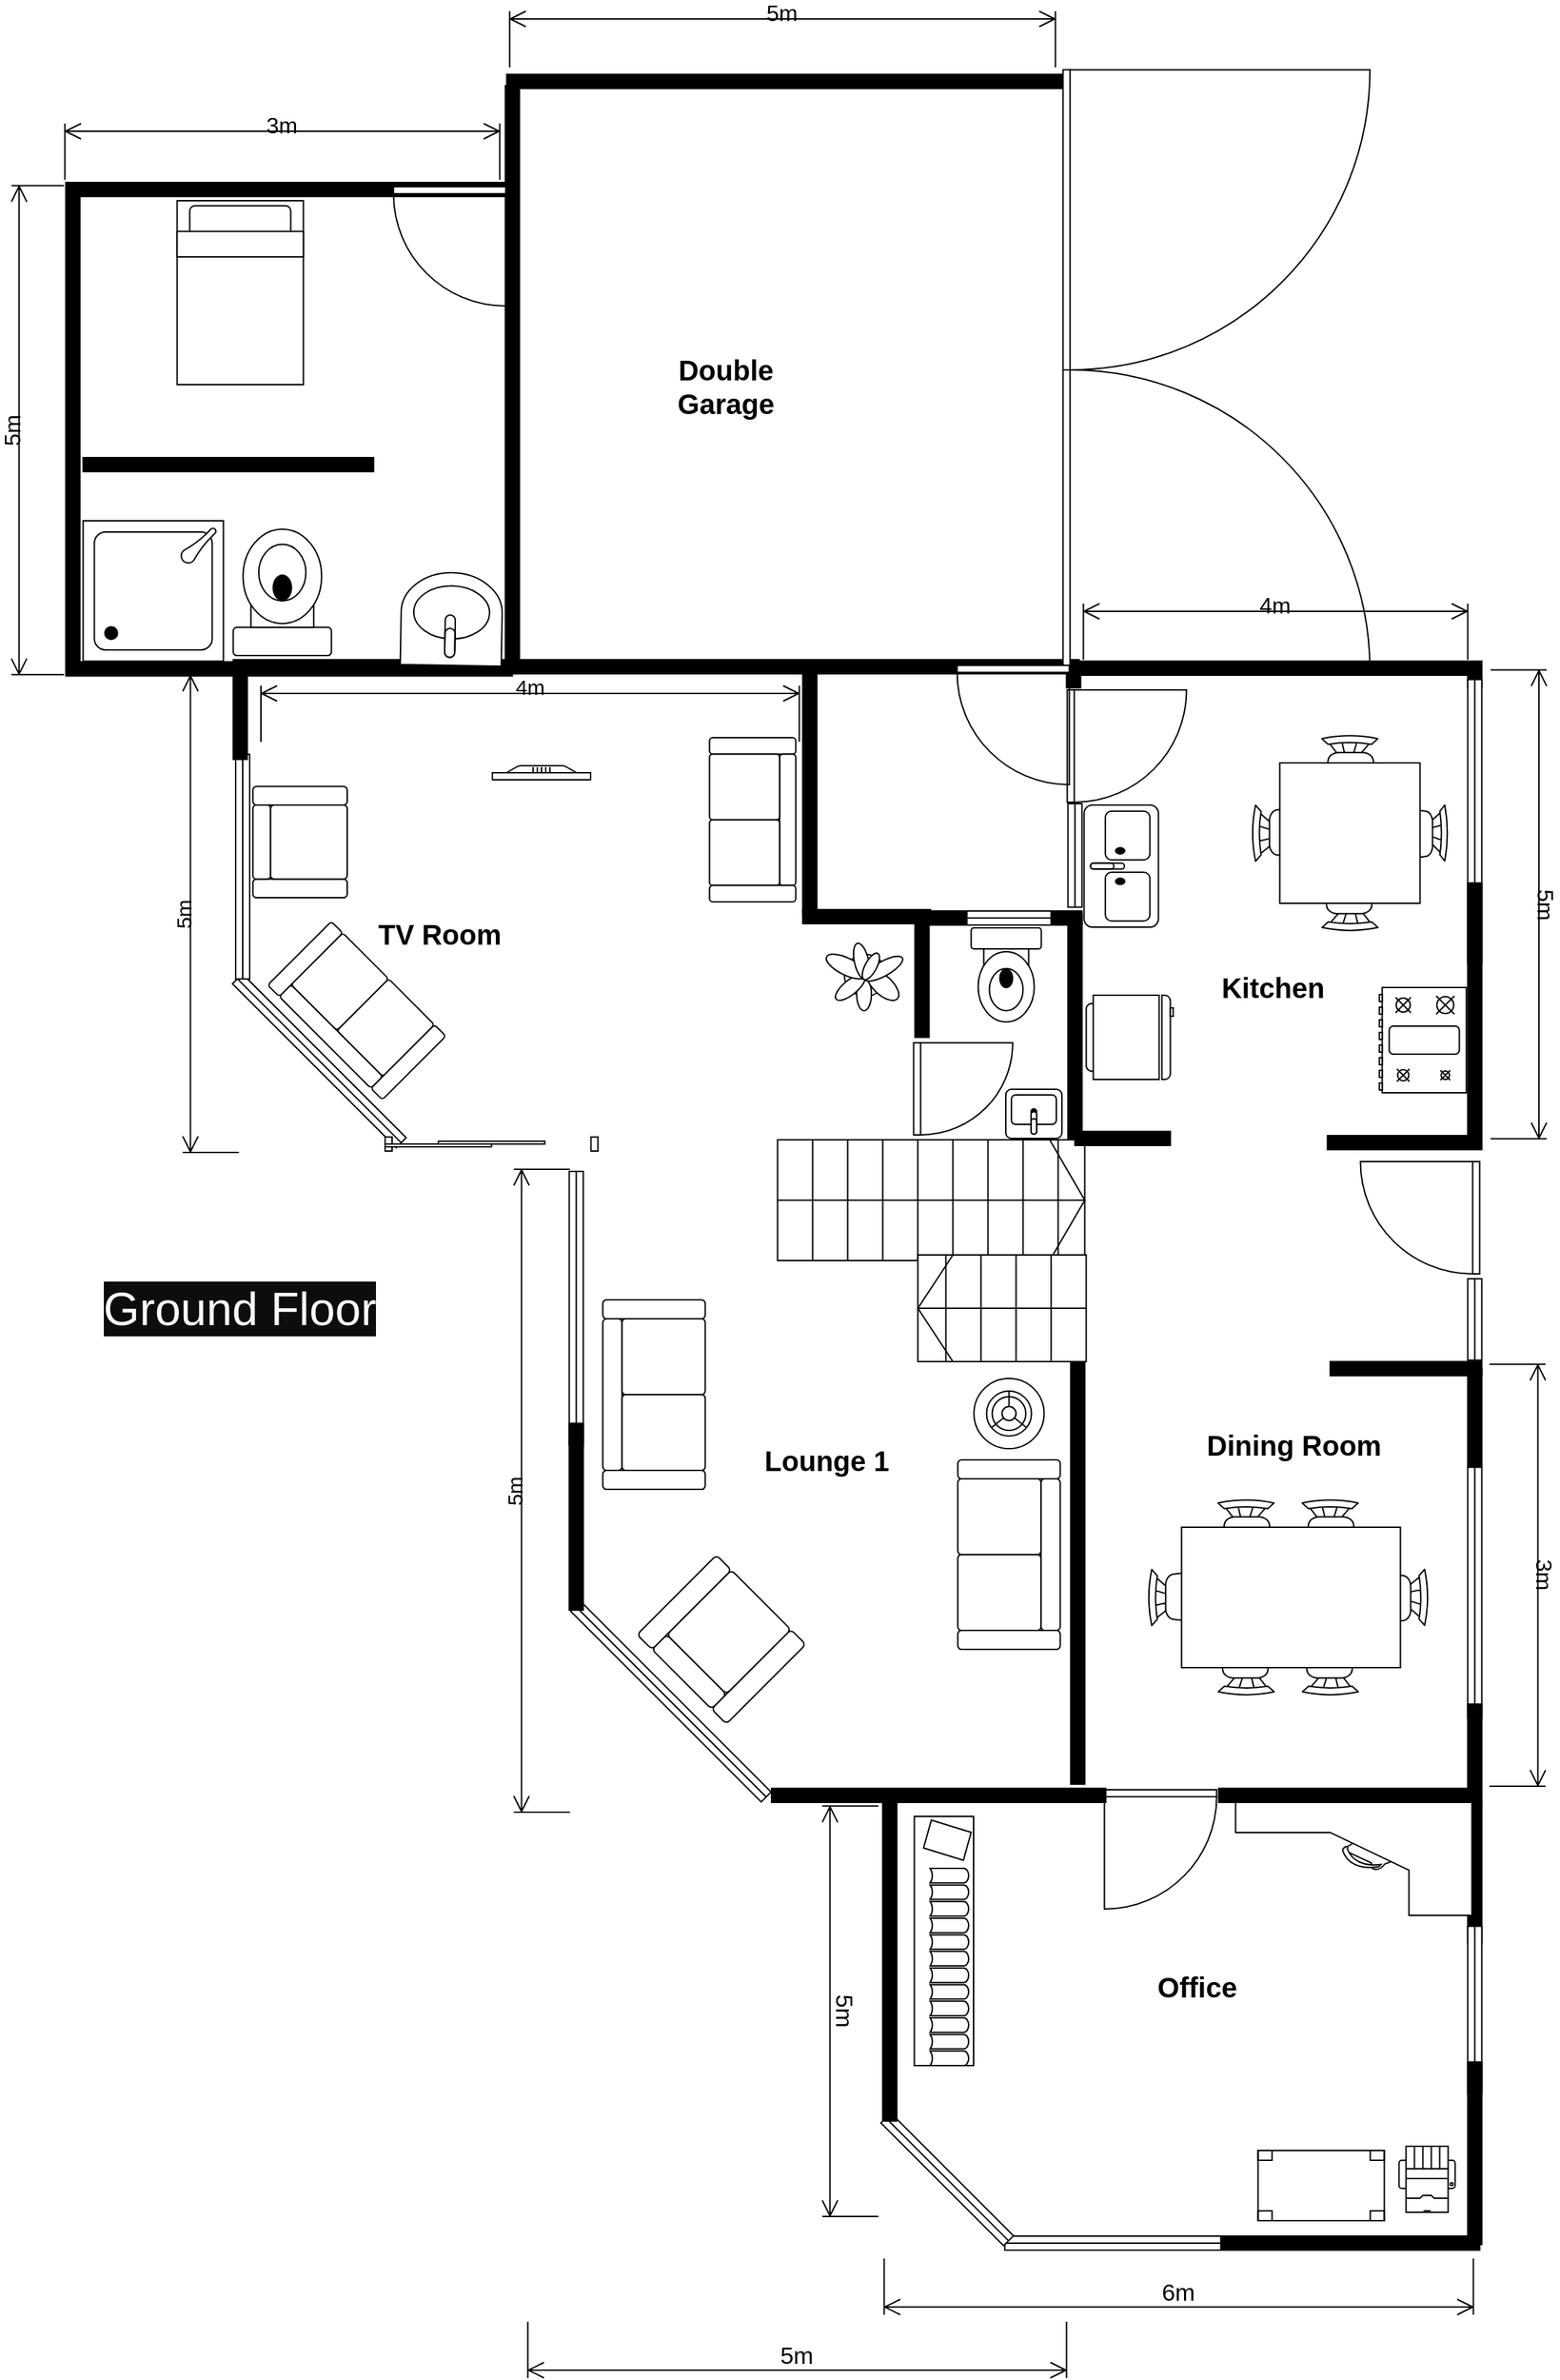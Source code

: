 <mxfile version="22.1.4" type="github" pages="2">
  <diagram id="TfJ3RopJOZgkZML33jeT" name="Ground floor">
    <mxGraphModel dx="3200" dy="3020" grid="1" gridSize="10" guides="1" tooltips="1" connect="1" arrows="1" fold="1" page="1" pageScale="1" pageWidth="850" pageHeight="1100" math="0" shadow="0">
      <root>
        <mxCell id="0" />
        <mxCell id="1" parent="0" />
        <mxCell id="dLeaGxL-0M-yPJVCzWEh-1" value="" style="verticalLabelPosition=bottom;html=1;verticalAlign=top;align=center;shape=mxgraph.floorplan.wallU;fillColor=strokeColor;" parent="1" vertex="1">
          <mxGeometry x="-774.75" y="-1580" width="296" height="19" as="geometry" />
        </mxCell>
        <mxCell id="dLeaGxL-0M-yPJVCzWEh-2" value="" style="verticalLabelPosition=bottom;html=1;verticalAlign=top;align=center;shape=mxgraph.floorplan.window;rotation=90;" parent="1" vertex="1">
          <mxGeometry x="-584.69" y="-1470.93" width="201.88" height="10" as="geometry" />
        </mxCell>
        <mxCell id="dLeaGxL-0M-yPJVCzWEh-3" value="" style="verticalLabelPosition=bottom;html=1;verticalAlign=top;align=left;shape=mxgraph.floorplan.doorRight;aspect=fixed;rotation=-90;" parent="1" vertex="1">
          <mxGeometry x="-771.75" y="-1562" width="80" height="85" as="geometry" />
        </mxCell>
        <mxCell id="dLeaGxL-0M-yPJVCzWEh-4" value="" style="verticalLabelPosition=bottom;html=1;verticalAlign=top;align=center;shape=mxgraph.floorplan.wall;fillColor=strokeColor;direction=south;" parent="1" vertex="1">
          <mxGeometry x="-488.75" y="-1422" width="10" height="190" as="geometry" />
        </mxCell>
        <mxCell id="dLeaGxL-0M-yPJVCzWEh-6" value="" style="verticalLabelPosition=bottom;html=1;verticalAlign=top;align=center;shape=mxgraph.floorplan.window;rotation=90;" parent="1" vertex="1">
          <mxGeometry x="-805.62" y="-1446.62" width="73.75" height="10" as="geometry" />
        </mxCell>
        <mxCell id="dLeaGxL-0M-yPJVCzWEh-7" value="" style="verticalLabelPosition=bottom;html=1;verticalAlign=top;align=center;shape=mxgraph.floorplan.wall;fillColor=strokeColor;direction=south;" parent="1" vertex="1">
          <mxGeometry x="-773.74" y="-1400" width="10" height="168" as="geometry" />
        </mxCell>
        <mxCell id="dLeaGxL-0M-yPJVCzWEh-8" value="" style="verticalLabelPosition=bottom;html=1;verticalAlign=top;align=center;shape=mxgraph.floorplan.doorLeft;aspect=fixed;rotation=90;" parent="1" vertex="1">
          <mxGeometry x="-562.75" y="-1226" width="80" height="85" as="geometry" />
        </mxCell>
        <mxCell id="dLeaGxL-0M-yPJVCzWEh-9" value="" style="verticalLabelPosition=bottom;html=1;verticalAlign=top;align=center;shape=mxgraph.floorplan.wall;fillColor=strokeColor;direction=south;rotation=90;" parent="1" vertex="1">
          <mxGeometry x="-541.25" y="-1289.5" width="10" height="105" as="geometry" />
        </mxCell>
        <mxCell id="dLeaGxL-0M-yPJVCzWEh-10" value="" style="verticalLabelPosition=bottom;html=1;verticalAlign=top;align=center;shape=mxgraph.floorplan.wall;fillColor=strokeColor;direction=south;rotation=90;" parent="1" vertex="1">
          <mxGeometry x="-537.75" y="-1130" width="10" height="108" as="geometry" />
        </mxCell>
        <mxCell id="dLeaGxL-0M-yPJVCzWEh-11" value="" style="verticalLabelPosition=bottom;html=1;verticalAlign=top;align=center;shape=mxgraph.floorplan.window;rotation=90;" parent="1" vertex="1">
          <mxGeometry x="-512.73" y="-1116.05" width="57.97" height="10" as="geometry" />
        </mxCell>
        <mxCell id="dLeaGxL-0M-yPJVCzWEh-12" value="" style="verticalLabelPosition=bottom;html=1;verticalAlign=top;align=center;shape=mxgraph.floorplan.window;rotation=90;" parent="1" vertex="1">
          <mxGeometry x="-573.12" y="-921.37" width="178.75" height="10" as="geometry" />
        </mxCell>
        <mxCell id="dLeaGxL-0M-yPJVCzWEh-13" value="" style="verticalLabelPosition=bottom;html=1;verticalAlign=top;align=center;shape=mxgraph.floorplan.wall;fillColor=strokeColor;direction=south;" parent="1" vertex="1">
          <mxGeometry x="-488.75" y="-1076" width="10" height="70" as="geometry" />
        </mxCell>
        <mxCell id="dLeaGxL-0M-yPJVCzWEh-14" value="" style="verticalLabelPosition=bottom;html=1;verticalAlign=top;align=center;shape=mxgraph.floorplan.wall;fillColor=strokeColor;direction=south;rotation=90;" parent="1" vertex="1">
          <mxGeometry x="-578.25" y="-865" width="10" height="186" as="geometry" />
        </mxCell>
        <mxCell id="dLeaGxL-0M-yPJVCzWEh-15" value="" style="verticalLabelPosition=bottom;html=1;verticalAlign=top;align=center;shape=mxgraph.floorplan.wall;fillColor=strokeColor;direction=south;" parent="1" vertex="1">
          <mxGeometry x="-488.75" y="-837" width="10" height="70" as="geometry" />
        </mxCell>
        <mxCell id="dLeaGxL-0M-yPJVCzWEh-18" value="" style="verticalLabelPosition=bottom;html=1;verticalAlign=top;align=center;shape=mxgraph.floorplan.stairs;" parent="1" vertex="1">
          <mxGeometry x="-980.75" y="-1239" width="219" height="86" as="geometry" />
        </mxCell>
        <mxCell id="dLeaGxL-0M-yPJVCzWEh-19" value="" style="verticalLabelPosition=bottom;html=1;verticalAlign=top;align=center;shape=mxgraph.floorplan.stairs;rotation=-180;" parent="1" vertex="1">
          <mxGeometry x="-880.72" y="-1157" width="119.98" height="76" as="geometry" />
        </mxCell>
        <mxCell id="dLeaGxL-0M-yPJVCzWEh-22" value="" style="verticalLabelPosition=bottom;html=1;verticalAlign=top;align=center;shape=mxgraph.floorplan.doorLeft;aspect=fixed;" parent="1" vertex="1">
          <mxGeometry x="-747.74" y="-776" width="80" height="85" as="geometry" />
        </mxCell>
        <mxCell id="dLeaGxL-0M-yPJVCzWEh-23" value="" style="verticalLabelPosition=bottom;html=1;verticalAlign=top;align=center;shape=mxgraph.floorplan.wall;fillColor=strokeColor;direction=south;" parent="1" vertex="1">
          <mxGeometry x="-488.75" y="-767" width="10" height="100" as="geometry" />
        </mxCell>
        <mxCell id="dLeaGxL-0M-yPJVCzWEh-24" value="" style="verticalLabelPosition=bottom;html=1;verticalAlign=top;align=center;shape=mxgraph.floorplan.window;rotation=90;" parent="1" vertex="1">
          <mxGeometry x="-543.43" y="-624.06" width="119.37" height="10" as="geometry" />
        </mxCell>
        <mxCell id="dLeaGxL-0M-yPJVCzWEh-25" value="" style="verticalLabelPosition=bottom;html=1;verticalAlign=top;align=center;shape=mxgraph.floorplan.wall;fillColor=strokeColor;direction=south;" parent="1" vertex="1">
          <mxGeometry x="-488.74" y="-582" width="10" height="130" as="geometry" />
        </mxCell>
        <mxCell id="dLeaGxL-0M-yPJVCzWEh-26" value="" style="verticalLabelPosition=bottom;html=1;verticalAlign=top;align=center;shape=mxgraph.floorplan.wall;fillColor=strokeColor;direction=south;rotation=90;" parent="1" vertex="1">
          <mxGeometry x="-578.25" y="-546" width="10" height="186" as="geometry" />
        </mxCell>
        <mxCell id="dLeaGxL-0M-yPJVCzWEh-27" value="" style="verticalLabelPosition=bottom;html=1;verticalAlign=top;align=center;shape=mxgraph.floorplan.window;" parent="1" vertex="1">
          <mxGeometry x="-818.75" y="-458" width="154" height="10" as="geometry" />
        </mxCell>
        <mxCell id="dLeaGxL-0M-yPJVCzWEh-28" value="" style="verticalLabelPosition=bottom;html=1;verticalAlign=top;align=center;shape=mxgraph.floorplan.window;rotation=45;" parent="1" vertex="1">
          <mxGeometry x="-921.66" y="-503.43" width="123.7" height="10" as="geometry" />
        </mxCell>
        <mxCell id="dLeaGxL-0M-yPJVCzWEh-29" value="" style="verticalLabelPosition=bottom;html=1;verticalAlign=top;align=center;shape=mxgraph.floorplan.wall;fillColor=strokeColor;direction=south;rotation=90;" parent="1" vertex="1">
          <mxGeometry x="-870.9" y="-891.11" width="10" height="238.22" as="geometry" />
        </mxCell>
        <mxCell id="dLeaGxL-0M-yPJVCzWEh-30" value="" style="verticalLabelPosition=bottom;html=1;verticalAlign=top;align=center;shape=mxgraph.floorplan.wall;fillColor=strokeColor;direction=south;" parent="1" vertex="1">
          <mxGeometry x="-905.75" y="-776" width="10" height="236" as="geometry" />
        </mxCell>
        <mxCell id="dLeaGxL-0M-yPJVCzWEh-31" value="" style="verticalLabelPosition=bottom;html=1;verticalAlign=top;align=center;shape=mxgraph.floorplan.refrigerator;rotation=-90;" parent="1" vertex="1">
          <mxGeometry x="-759.75" y="-1343" width="60" height="62" as="geometry" />
        </mxCell>
        <mxCell id="dLeaGxL-0M-yPJVCzWEh-34" value="" style="verticalLabelPosition=bottom;html=1;verticalAlign=top;align=center;shape=mxgraph.floorplan.wall;fillColor=strokeColor;direction=south;" parent="1" vertex="1">
          <mxGeometry x="-771.75" y="-1080" width="10" height="300" as="geometry" />
        </mxCell>
        <mxCell id="dLeaGxL-0M-yPJVCzWEh-35" value="" style="verticalLabelPosition=bottom;html=1;verticalAlign=top;align=center;shape=mxgraph.floorplan.chair;shadow=0;" parent="1" vertex="1">
          <mxGeometry x="-592.75" y="-1527.5" width="40" height="52" as="geometry" />
        </mxCell>
        <mxCell id="dLeaGxL-0M-yPJVCzWEh-36" value="" style="verticalLabelPosition=bottom;html=1;verticalAlign=top;align=center;shape=mxgraph.floorplan.chair;shadow=0;direction=west;" parent="1" vertex="1">
          <mxGeometry x="-592.75" y="-1439.5" width="40" height="52" as="geometry" />
        </mxCell>
        <mxCell id="dLeaGxL-0M-yPJVCzWEh-37" value="" style="verticalLabelPosition=bottom;html=1;verticalAlign=top;align=center;shape=mxgraph.floorplan.chair;shadow=0;direction=north;" parent="1" vertex="1">
          <mxGeometry x="-642.75" y="-1477.5" width="52" height="40" as="geometry" />
        </mxCell>
        <mxCell id="dLeaGxL-0M-yPJVCzWEh-38" value="" style="verticalLabelPosition=bottom;html=1;verticalAlign=top;align=center;shape=mxgraph.floorplan.chair;shadow=0;direction=south" parent="1" vertex="1">
          <mxGeometry x="-548.25" y="-1477.5" width="45.5" height="40" as="geometry" />
        </mxCell>
        <mxCell id="dLeaGxL-0M-yPJVCzWEh-39" value="" style="shape=rect;shadow=0;html=1;" parent="1" vertex="1">
          <mxGeometry x="-622.75" y="-1507.5" width="100" height="100" as="geometry" />
        </mxCell>
        <mxCell id="dLeaGxL-0M-yPJVCzWEh-41" value="" style="verticalLabelPosition=bottom;html=1;verticalAlign=top;align=center;shape=mxgraph.floorplan.sink_double2;rotation=-90;" parent="1" vertex="1">
          <mxGeometry x="-779.25" y="-1460.5" width="87" height="53" as="geometry" />
        </mxCell>
        <mxCell id="dLeaGxL-0M-yPJVCzWEh-43" value="" style="verticalLabelPosition=bottom;html=1;verticalAlign=top;align=center;shape=mxgraph.floorplan.window;rotation=-135;" parent="1" vertex="1">
          <mxGeometry x="-1152.76" y="-843.75" width="192.02" height="10" as="geometry" />
        </mxCell>
        <mxCell id="dLeaGxL-0M-yPJVCzWEh-45" value="" style="verticalLabelPosition=bottom;html=1;verticalAlign=top;align=center;shape=mxgraph.floorplan.window;rotation=-90;" parent="1" vertex="1">
          <mxGeometry x="-1221.74" y="-1124" width="195" height="10" as="geometry" />
        </mxCell>
        <mxCell id="dLeaGxL-0M-yPJVCzWEh-47" value="" style="verticalLabelPosition=bottom;html=1;verticalAlign=top;align=center;shape=mxgraph.floorplan.window;rotation=-135;" parent="1" vertex="1">
          <mxGeometry x="-1389.98" y="-1300.31" width="165.16" height="10" as="geometry" />
        </mxCell>
        <mxCell id="dLeaGxL-0M-yPJVCzWEh-48" value="" style="verticalLabelPosition=bottom;html=1;verticalAlign=top;align=center;shape=mxgraph.floorplan.window;rotation=90;" parent="1" vertex="1">
          <mxGeometry x="-1442.01" y="-1439.11" width="160" height="11" as="geometry" />
        </mxCell>
        <mxCell id="dLeaGxL-0M-yPJVCzWEh-51" value="" style="verticalLabelPosition=bottom;html=1;verticalAlign=top;align=center;shape=mxgraph.floorplan.wall;fillColor=strokeColor;" parent="1" vertex="1">
          <mxGeometry x="-877.75" y="-1402" width="114" height="10" as="geometry" />
        </mxCell>
        <mxCell id="dLeaGxL-0M-yPJVCzWEh-52" value="" style="verticalLabelPosition=bottom;html=1;verticalAlign=top;align=center;shape=mxgraph.floorplan.wall;fillColor=strokeColor;direction=south;" parent="1" vertex="1">
          <mxGeometry x="-882.75" y="-1402" width="10" height="90" as="geometry" />
        </mxCell>
        <mxCell id="dLeaGxL-0M-yPJVCzWEh-53" value="" style="verticalLabelPosition=bottom;html=1;verticalAlign=top;align=center;shape=mxgraph.floorplan.doorRight;aspect=fixed;rotation=-90;" parent="1" vertex="1">
          <mxGeometry x="-881.7" y="-1310.18" width="65.64" height="69.74" as="geometry" />
        </mxCell>
        <mxCell id="dLeaGxL-0M-yPJVCzWEh-54" value="" style="verticalLabelPosition=bottom;html=1;verticalAlign=top;align=center;shape=mxgraph.floorplan.sink_22;rotation=-180;" parent="1" vertex="1">
          <mxGeometry x="-818.05" y="-1275" width="40" height="35" as="geometry" />
        </mxCell>
        <mxCell id="dLeaGxL-0M-yPJVCzWEh-55" value="" style="verticalLabelPosition=bottom;html=1;verticalAlign=top;align=center;shape=mxgraph.floorplan.toilet;" parent="1" vertex="1">
          <mxGeometry x="-842.75" y="-1390" width="50" height="67" as="geometry" />
        </mxCell>
        <mxCell id="dLeaGxL-0M-yPJVCzWEh-56" value="" style="verticalLabelPosition=bottom;html=1;verticalAlign=top;align=center;shape=mxgraph.floorplan.window;" parent="1" vertex="1">
          <mxGeometry x="-845.75" y="-1402" width="60" height="10" as="geometry" />
        </mxCell>
        <mxCell id="dLeaGxL-0M-yPJVCzWEh-57" value="" style="verticalLabelPosition=bottom;html=1;verticalAlign=top;align=center;shape=mxgraph.floorplan.wall;fillColor=strokeColor;" parent="1" vertex="1">
          <mxGeometry x="-962.75" y="-1403" width="91" height="10" as="geometry" />
        </mxCell>
        <mxCell id="dLeaGxL-0M-yPJVCzWEh-58" value="" style="verticalLabelPosition=bottom;html=1;verticalAlign=top;align=center;shape=mxgraph.floorplan.wall;fillColor=strokeColor;direction=south;" parent="1" vertex="1">
          <mxGeometry x="-962.75" y="-1570" width="10" height="170" as="geometry" />
        </mxCell>
        <mxCell id="dLeaGxL-0M-yPJVCzWEh-60" value="" style="verticalLabelPosition=bottom;html=1;verticalAlign=top;align=center;shape=mxgraph.floorplan.chair;shadow=0;" parent="1" vertex="1">
          <mxGeometry x="-666.75" y="-983" width="40" height="52" as="geometry" />
        </mxCell>
        <mxCell id="dLeaGxL-0M-yPJVCzWEh-61" value="" style="verticalLabelPosition=bottom;html=1;verticalAlign=top;align=center;shape=mxgraph.floorplan.chair;shadow=0;direction=west;" parent="1" vertex="1">
          <mxGeometry x="-666.75" y="-895" width="40" height="52" as="geometry" />
        </mxCell>
        <mxCell id="dLeaGxL-0M-yPJVCzWEh-62" value="" style="verticalLabelPosition=bottom;html=1;verticalAlign=top;align=center;shape=mxgraph.floorplan.chair;shadow=0;direction=north;" parent="1" vertex="1">
          <mxGeometry x="-716.75" y="-933" width="52" height="40" as="geometry" />
        </mxCell>
        <mxCell id="dLeaGxL-0M-yPJVCzWEh-63" value="" style="verticalLabelPosition=bottom;html=1;verticalAlign=top;align=center;shape=mxgraph.floorplan.chair;shadow=0;direction=south" parent="1" vertex="1">
          <mxGeometry x="-568.75" y="-933" width="52" height="40" as="geometry" />
        </mxCell>
        <mxCell id="dLeaGxL-0M-yPJVCzWEh-64" value="" style="verticalLabelPosition=bottom;html=1;verticalAlign=top;align=center;shape=mxgraph.floorplan.chair;shadow=0;" parent="1" vertex="1">
          <mxGeometry x="-606.75" y="-983" width="40" height="52" as="geometry" />
        </mxCell>
        <mxCell id="dLeaGxL-0M-yPJVCzWEh-65" value="" style="verticalLabelPosition=bottom;html=1;verticalAlign=top;align=center;shape=mxgraph.floorplan.chair;shadow=0;direction=west;" parent="1" vertex="1">
          <mxGeometry x="-606.75" y="-895" width="40" height="52" as="geometry" />
        </mxCell>
        <mxCell id="dLeaGxL-0M-yPJVCzWEh-66" value="" style="shape=rect;shadow=0;html=1;" parent="1" vertex="1">
          <mxGeometry x="-692.75" y="-963" width="156" height="100" as="geometry" />
        </mxCell>
        <mxCell id="dLeaGxL-0M-yPJVCzWEh-67" value="" style="verticalLabelPosition=bottom;html=1;verticalAlign=top;align=center;shape=mxgraph.floorplan.couch;rotation=90;" parent="1" vertex="1">
          <mxGeometry x="-883.25" y="-980" width="135" height="73" as="geometry" />
        </mxCell>
        <mxCell id="dLeaGxL-0M-yPJVCzWEh-69" value="" style="verticalLabelPosition=bottom;html=1;verticalAlign=top;align=center;shape=mxgraph.floorplan.sofa;rotation=-90;" parent="1" vertex="1">
          <mxGeometry x="-1360.75" y="-1484.75" width="79.25" height="67.25" as="geometry" />
        </mxCell>
        <mxCell id="dLeaGxL-0M-yPJVCzWEh-71" value="" style="verticalLabelPosition=bottom;html=1;verticalAlign=top;align=center;shape=mxgraph.floorplan.couch;rotation=-135;" parent="1" vertex="1">
          <mxGeometry x="-1338.41" y="-1363.08" width="115.51" height="64.09" as="geometry" />
        </mxCell>
        <mxCell id="dLeaGxL-0M-yPJVCzWEh-72" value="" style="verticalLabelPosition=bottom;html=1;verticalAlign=top;align=center;shape=mxgraph.floorplan.sofa;rotation=-135;" parent="1" vertex="1">
          <mxGeometry x="-1065.75" y="-923" width="90" height="80" as="geometry" />
        </mxCell>
        <mxCell id="dLeaGxL-0M-yPJVCzWEh-74" value="" style="verticalLabelPosition=bottom;html=1;verticalAlign=top;align=center;shape=mxgraph.floorplan.desk_corner;rotation=90;" parent="1" vertex="1">
          <mxGeometry x="-610.24" y="-811" width="80.49" height="168.5" as="geometry" />
        </mxCell>
        <mxCell id="dLeaGxL-0M-yPJVCzWEh-77" value="" style="verticalLabelPosition=bottom;html=1;verticalAlign=top;align=center;shape=mxgraph.floorplan.doorSlidingGlass;dx=0.25;rotation=0;" parent="1" vertex="1">
          <mxGeometry x="-1260.5" y="-1241" width="151.75" height="10" as="geometry" />
        </mxCell>
        <mxCell id="dLeaGxL-0M-yPJVCzWEh-83" value="" style="verticalLabelPosition=bottom;html=1;verticalAlign=top;align=center;shape=mxgraph.floorplan.flat_tv;" parent="1" vertex="1">
          <mxGeometry x="-1184" y="-1505.5" width="70" height="10" as="geometry" />
        </mxCell>
        <mxCell id="dLeaGxL-0M-yPJVCzWEh-85" value="" style="verticalLabelPosition=bottom;html=1;verticalAlign=top;align=center;shape=mxgraph.floorplan.range_2;rotation=90;" parent="1" vertex="1">
          <mxGeometry x="-558.25" y="-1341" width="75" height="62" as="geometry" />
        </mxCell>
        <mxCell id="dLeaGxL-0M-yPJVCzWEh-86" value="" style="verticalLabelPosition=bottom;html=1;verticalAlign=top;align=center;shape=mxgraph.floorplan.printer;" parent="1" vertex="1">
          <mxGeometry x="-537.75" y="-522" width="40" height="47" as="geometry" />
        </mxCell>
        <mxCell id="dLeaGxL-0M-yPJVCzWEh-87" value="" style="verticalLabelPosition=bottom;html=1;verticalAlign=top;align=center;shape=mxgraph.floorplan.table;" parent="1" vertex="1">
          <mxGeometry x="-638.25" y="-519" width="90" height="50" as="geometry" />
        </mxCell>
        <mxCell id="dLeaGxL-0M-yPJVCzWEh-88" value="" style="verticalLabelPosition=bottom;html=1;verticalAlign=top;align=center;shape=mxgraph.floorplan.wall;fillColor=strokeColor;" parent="1" vertex="1">
          <mxGeometry x="-768.75" y="-1245" width="68" height="10" as="geometry" />
        </mxCell>
        <mxCell id="dLeaGxL-0M-yPJVCzWEh-89" value="" style="verticalLabelPosition=bottom;html=1;verticalAlign=top;align=center;shape=mxgraph.floorplan.wall;fillColor=strokeColor;" parent="1" vertex="1">
          <mxGeometry x="-1368.75" y="-1581" width="603" height="10" as="geometry" />
        </mxCell>
        <mxCell id="dLeaGxL-0M-yPJVCzWEh-90" value="" style="verticalLabelPosition=bottom;html=1;verticalAlign=top;align=center;shape=mxgraph.floorplan.wall;fillColor=strokeColor;direction=south;" parent="1" vertex="1">
          <mxGeometry x="-1355.75" y="-1990" width="372" height="409" as="geometry" />
        </mxCell>
        <mxCell id="dLeaGxL-0M-yPJVCzWEh-91" value="" style="verticalLabelPosition=bottom;html=1;verticalAlign=top;align=center;shape=mxgraph.floorplan.wall;fillColor=strokeColor;" parent="1" vertex="1">
          <mxGeometry x="-1173.75" y="-1998" width="401" height="10" as="geometry" />
        </mxCell>
        <mxCell id="dLeaGxL-0M-yPJVCzWEh-99" value="" style="verticalLabelPosition=bottom;html=1;verticalAlign=top;align=center;shape=mxgraph.floorplan.floor_lamp;" parent="1" vertex="1">
          <mxGeometry x="-840.75" y="-1069" width="50" height="50" as="geometry" />
        </mxCell>
        <mxCell id="dLeaGxL-0M-yPJVCzWEh-101" value="" style="verticalLabelPosition=bottom;html=1;verticalAlign=top;align=center;shape=mxgraph.floorplan.plant;" parent="1" vertex="1">
          <mxGeometry x="-944" y="-1382" width="47" height="51" as="geometry" />
        </mxCell>
        <mxCell id="ZJI_Tr9L-ADof7SifKG1-2" value="" style="verticalLabelPosition=bottom;html=1;verticalAlign=top;align=center;shape=mxgraph.floorplan.doorDouble;aspect=fixed;rotation=-90;" parent="1" vertex="1">
          <mxGeometry x="-877.45" y="-1901.09" width="427.53" height="227.12" as="geometry" />
        </mxCell>
        <mxCell id="ZJI_Tr9L-ADof7SifKG1-3" value="" style="verticalLabelPosition=bottom;html=1;verticalAlign=top;align=center;shape=mxgraph.floorplan.bookcase;rotation=-90;" parent="1" vertex="1">
          <mxGeometry x="-950.87" y="-689.37" width="177.5" height="42.25" as="geometry" />
        </mxCell>
        <mxCell id="ZJI_Tr9L-ADof7SifKG1-4" value="Ground Floor" style="text;html=1;strokeColor=none;fillColor=none;align=center;verticalAlign=middle;whiteSpace=wrap;rounded=0;fontSize=33;labelBackgroundColor=#0e0c0c;fontColor=#fdfcfc;" parent="1" vertex="1">
          <mxGeometry x="-1491.75" y="-1169" width="256" height="100" as="geometry" />
        </mxCell>
        <mxCell id="ZJI_Tr9L-ADof7SifKG1-5" value="TV Room" style="text;html=1;strokeColor=none;fillColor=none;align=center;verticalAlign=middle;whiteSpace=wrap;rounded=0;fontSize=20;fontStyle=1" parent="1" vertex="1">
          <mxGeometry x="-1279.75" y="-1401" width="117" height="30" as="geometry" />
        </mxCell>
        <mxCell id="ZJI_Tr9L-ADof7SifKG1-6" value="Lounge 1" style="text;html=1;strokeColor=none;fillColor=none;align=center;verticalAlign=middle;whiteSpace=wrap;rounded=0;fontSize=20;fontStyle=1" parent="1" vertex="1">
          <mxGeometry x="-1004.5" y="-1026" width="117" height="30" as="geometry" />
        </mxCell>
        <mxCell id="ZJI_Tr9L-ADof7SifKG1-7" value="" style="verticalLabelPosition=bottom;html=1;verticalAlign=top;align=center;shape=mxgraph.floorplan.wall;fillColor=strokeColor;direction=south;" parent="1" vertex="1">
          <mxGeometry x="-1129.24" y="-1037" width="10" height="133" as="geometry" />
        </mxCell>
        <mxCell id="ZJI_Tr9L-ADof7SifKG1-8" value="Dining Room" style="text;html=1;strokeColor=none;fillColor=none;align=center;verticalAlign=middle;whiteSpace=wrap;rounded=0;fontSize=20;fontStyle=1" parent="1" vertex="1">
          <mxGeometry x="-676.75" y="-1037.5" width="128.5" height="30" as="geometry" />
        </mxCell>
        <mxCell id="ZJI_Tr9L-ADof7SifKG1-9" value="Kitchen" style="text;html=1;strokeColor=none;fillColor=none;align=center;verticalAlign=middle;whiteSpace=wrap;rounded=0;fontSize=20;fontStyle=1" parent="1" vertex="1">
          <mxGeometry x="-692.25" y="-1363.08" width="128.5" height="30" as="geometry" />
        </mxCell>
        <mxCell id="ZJI_Tr9L-ADof7SifKG1-11" value="Office" style="text;html=1;strokeColor=none;fillColor=none;align=center;verticalAlign=middle;whiteSpace=wrap;rounded=0;fontSize=20;fontStyle=1" parent="1" vertex="1">
          <mxGeometry x="-745.75" y="-651.5" width="128.5" height="30" as="geometry" />
        </mxCell>
        <mxCell id="ZJI_Tr9L-ADof7SifKG1-12" value="Double Garage" style="text;html=1;strokeColor=none;fillColor=none;align=center;verticalAlign=middle;whiteSpace=wrap;rounded=0;fontSize=20;fontStyle=1" parent="1" vertex="1">
          <mxGeometry x="-1075.75" y="-1791" width="117" height="30" as="geometry" />
        </mxCell>
        <mxCell id="ZJI_Tr9L-ADof7SifKG1-15" value="" style="verticalLabelPosition=bottom;html=1;verticalAlign=top;align=center;shape=mxgraph.floorplan.couch;rotation=-90;" parent="1" vertex="1">
          <mxGeometry x="-1136.3" y="-1094" width="135" height="73" as="geometry" />
        </mxCell>
        <mxCell id="afC8MgPaFyeKHxOdlVeM-1" value="" style="verticalLabelPosition=bottom;html=1;verticalAlign=top;align=center;shape=mxgraph.floorplan.couch;rotation=90;" parent="1" vertex="1">
          <mxGeometry x="-1057" y="-1497.75" width="117" height="61.5" as="geometry" />
        </mxCell>
        <mxCell id="afC8MgPaFyeKHxOdlVeM-2" value="&lt;font style=&quot;font-size: 17px;&quot;&gt;5m&lt;/font&gt;" style="shape=dimension;whiteSpace=wrap;html=1;align=center;points=[];verticalAlign=bottom;spacingBottom=3;labelBackgroundColor=none;rotation=90;" parent="1" vertex="1">
          <mxGeometry x="-1075.04" y="-638.15" width="292.34" height="40" as="geometry" />
        </mxCell>
        <mxCell id="afC8MgPaFyeKHxOdlVeM-3" value="&lt;font style=&quot;font-size: 17px;&quot;&gt;6m&lt;/font&gt;" style="shape=dimension;whiteSpace=wrap;html=1;align=center;points=[];verticalAlign=bottom;spacingBottom=3;labelBackgroundColor=none;rotation=0;" parent="1" vertex="1">
          <mxGeometry x="-904.75" y="-442" width="420" height="40" as="geometry" />
        </mxCell>
        <mxCell id="afC8MgPaFyeKHxOdlVeM-4" value="&lt;font style=&quot;font-size: 16px;&quot;&gt;4m&lt;/font&gt;" style="shape=dimension;direction=west;whiteSpace=wrap;html=1;align=center;points=[];verticalAlign=top;spacingTop=-15;labelBackgroundColor=none;" parent="1" vertex="1">
          <mxGeometry x="-762.73" y="-1621" width="273.98" height="40" as="geometry" />
        </mxCell>
        <mxCell id="afC8MgPaFyeKHxOdlVeM-5" value="&lt;span style=&quot;font-size: 16px;&quot;&gt;3m&lt;/span&gt;" style="shape=dimension;direction=west;whiteSpace=wrap;html=1;align=center;points=[];verticalAlign=top;spacingTop=-15;labelBackgroundColor=none;rotation=90;" parent="1" vertex="1">
          <mxGeometry x="-603.57" y="-948.8" width="300.62" height="40" as="geometry" />
        </mxCell>
        <mxCell id="afC8MgPaFyeKHxOdlVeM-6" value="&lt;span style=&quot;font-size: 16px;&quot;&gt;5m&lt;/span&gt;" style="shape=dimension;direction=west;whiteSpace=wrap;html=1;align=center;points=[];verticalAlign=top;spacingTop=-15;labelBackgroundColor=none;rotation=90;" parent="1" vertex="1">
          <mxGeometry x="-619.5" y="-1426.75" width="334" height="40" as="geometry" />
        </mxCell>
        <mxCell id="afC8MgPaFyeKHxOdlVeM-7" value="&lt;span style=&quot;font-size: 16px;&quot;&gt;5m&lt;/span&gt;" style="shape=dimension;direction=west;whiteSpace=wrap;html=1;align=center;points=[];verticalAlign=top;spacingTop=-15;labelBackgroundColor=none;rotation=-90;" parent="1" vertex="1">
          <mxGeometry x="-1682.35" y="-1763.3" width="348.43" height="37.5" as="geometry" />
        </mxCell>
        <mxCell id="afC8MgPaFyeKHxOdlVeM-8" value="&lt;span style=&quot;font-size: 16px;&quot;&gt;5m&lt;/span&gt;" style="shape=dimension;direction=west;whiteSpace=wrap;html=1;align=center;points=[];verticalAlign=top;spacingTop=-15;labelBackgroundColor=none;rotation=0;" parent="1" vertex="1">
          <mxGeometry x="-1171.7" y="-2043" width="389" height="40" as="geometry" />
        </mxCell>
        <mxCell id="afC8MgPaFyeKHxOdlVeM-9" value="&lt;font style=&quot;font-size: 15px;&quot;&gt;5m&lt;/font&gt;" style="shape=dimension;direction=south;whiteSpace=wrap;html=1;align=center;points=[];verticalAlign=top;labelBackgroundColor=none;horizontal=0;spacingTop=-15;" parent="1" vertex="1">
          <mxGeometry x="-1168.75" y="-1218" width="40" height="458" as="geometry" />
        </mxCell>
        <mxCell id="afC8MgPaFyeKHxOdlVeM-10" value="&lt;font style=&quot;font-size: 15px;&quot;&gt;5m&lt;br&gt;&lt;/font&gt;" style="shape=dimension;direction=south;whiteSpace=wrap;html=1;align=center;points=[];verticalAlign=top;labelBackgroundColor=none;horizontal=0;spacingTop=-15;" parent="1" vertex="1">
          <mxGeometry x="-1404.75" y="-1570" width="40" height="340" as="geometry" />
        </mxCell>
        <mxCell id="afC8MgPaFyeKHxOdlVeM-11" value="&lt;font style=&quot;font-size: 17px;&quot;&gt;5m&lt;/font&gt;" style="shape=dimension;whiteSpace=wrap;html=1;align=center;points=[];verticalAlign=bottom;spacingBottom=3;labelBackgroundColor=none;rotation=0;" parent="1" vertex="1">
          <mxGeometry x="-1158.75" y="-397" width="384" height="40" as="geometry" />
        </mxCell>
        <mxCell id="afC8MgPaFyeKHxOdlVeM-14" value="&lt;font style=&quot;font-size: 15px;&quot;&gt;4m&lt;/font&gt;" style="shape=dimension;direction=south;whiteSpace=wrap;html=1;align=center;points=[];verticalAlign=top;labelBackgroundColor=none;horizontal=0;spacingTop=-15;rotation=90;" parent="1" vertex="1">
          <mxGeometry x="-1177.12" y="-1734.37" width="40" height="383.75" as="geometry" />
        </mxCell>
        <mxCell id="59hUYJicJnO3x91iuMTW-1" value="" style="verticalLabelPosition=bottom;html=1;verticalAlign=top;align=center;shape=mxgraph.floorplan.wall;fillColor=strokeColor;direction=south;" parent="1" vertex="1">
          <mxGeometry x="-1368.75" y="-1577" width="10" height="67" as="geometry" />
        </mxCell>
        <mxCell id="59hUYJicJnO3x91iuMTW-2" value="" style="verticalLabelPosition=bottom;html=1;verticalAlign=top;align=center;shape=mxgraph.floorplan.doorRight;aspect=fixed;" parent="1" vertex="1">
          <mxGeometry x="-852.75" y="-1577" width="80" height="85" as="geometry" />
        </mxCell>
        <mxCell id="eSjCV1_jloJ_5-SLthVW-2" value="" style="verticalLabelPosition=bottom;html=1;verticalAlign=top;align=center;shape=mxgraph.floorplan.wallU;fillColor=strokeColor;rotation=-90;" parent="1" vertex="1">
          <mxGeometry x="-1504.72" y="-1904.36" width="351.55" height="318.27" as="geometry" />
        </mxCell>
        <mxCell id="eSjCV1_jloJ_5-SLthVW-3" value="" style="verticalLabelPosition=bottom;html=1;verticalAlign=top;align=center;shape=mxgraph.floorplan.doorRight;aspect=fixed;rotation=0;" parent="1" vertex="1">
          <mxGeometry x="-1254.5" y="-1918" width="80" height="85" as="geometry" />
        </mxCell>
        <mxCell id="iR2yha3exfRLZxDjQRqh-1" value="&lt;span style=&quot;font-size: 16px;&quot;&gt;3m&lt;/span&gt;" style="shape=dimension;direction=west;whiteSpace=wrap;html=1;align=center;points=[];verticalAlign=top;spacingTop=-15;labelBackgroundColor=none;rotation=0;" parent="1" vertex="1">
          <mxGeometry x="-1488.75" y="-1963" width="310" height="40" as="geometry" />
        </mxCell>
        <mxCell id="iR2yha3exfRLZxDjQRqh-2" value="" style="verticalLabelPosition=bottom;html=1;verticalAlign=top;align=center;shape=mxgraph.floorplan.sink_1;rotation=-179;" parent="1" vertex="1">
          <mxGeometry x="-1249.12" y="-1643" width="72" height="66" as="geometry" />
        </mxCell>
        <mxCell id="iR2yha3exfRLZxDjQRqh-3" value="" style="verticalLabelPosition=bottom;html=1;verticalAlign=top;align=center;shape=mxgraph.floorplan.bed_single;" parent="1" vertex="1">
          <mxGeometry x="-1408.75" y="-1908" width="90" height="131" as="geometry" />
        </mxCell>
        <mxCell id="iR2yha3exfRLZxDjQRqh-4" value="" style="verticalLabelPosition=bottom;html=1;verticalAlign=top;align=center;shape=mxgraph.floorplan.shower2;" parent="1" vertex="1">
          <mxGeometry x="-1475.75" y="-1680" width="100" height="100" as="geometry" />
        </mxCell>
        <mxCell id="iR2yha3exfRLZxDjQRqh-5" value="" style="verticalLabelPosition=bottom;html=1;verticalAlign=top;align=center;shape=mxgraph.floorplan.toilet;rotation=-180;" parent="1" vertex="1">
          <mxGeometry x="-1368.75" y="-1673.97" width="70" height="90" as="geometry" />
        </mxCell>
        <mxCell id="iR2yha3exfRLZxDjQRqh-6" value="" style="verticalLabelPosition=bottom;html=1;verticalAlign=top;align=center;shape=mxgraph.floorplan.wall;fillColor=strokeColor;" parent="1" vertex="1">
          <mxGeometry x="-1475.75" y="-1725" width="207" height="10" as="geometry" />
        </mxCell>
      </root>
    </mxGraphModel>
  </diagram>
  <diagram id="jsEc85xILnkuP_YAg20E" name="Top Floor">
    <mxGraphModel dx="1900" dy="574" grid="1" gridSize="10" guides="1" tooltips="1" connect="1" arrows="1" fold="1" page="1" pageScale="1" pageWidth="850" pageHeight="1100" math="0" shadow="0">
      <root>
        <mxCell id="0" />
        <mxCell id="1" parent="0" />
        <mxCell id="3lmIftUTH2bkKnzdPWAi-16" value="" style="verticalLabelPosition=bottom;html=1;verticalAlign=top;align=center;shape=mxgraph.floorplan.stairs;" parent="1" vertex="1">
          <mxGeometry x="-96.42" y="400.25" width="254.4" height="124.87" as="geometry" />
        </mxCell>
        <mxCell id="3lmIftUTH2bkKnzdPWAi-17" value="" style="verticalLabelPosition=bottom;html=1;verticalAlign=top;align=center;shape=mxgraph.floorplan.stairs;rotation=-180;" parent="1" vertex="1">
          <mxGeometry x="22.93" y="525.12" width="133.05" height="109" as="geometry" />
        </mxCell>
        <mxCell id="3lmIftUTH2bkKnzdPWAi-36" value="" style="verticalLabelPosition=bottom;html=1;verticalAlign=top;align=center;shape=mxgraph.floorplan.window;rotation=-180;" parent="1" vertex="1">
          <mxGeometry x="-163.52" y="925.12" width="66.5" height="10" as="geometry" />
        </mxCell>
        <mxCell id="3lmIftUTH2bkKnzdPWAi-37" value="" style="verticalLabelPosition=bottom;html=1;verticalAlign=top;align=center;shape=mxgraph.floorplan.window;rotation=-135;" parent="1" vertex="1">
          <mxGeometry x="-268.67" y="881.62" width="123.62" height="10" as="geometry" />
        </mxCell>
        <mxCell id="3lmIftUTH2bkKnzdPWAi-41" value="" style="verticalLabelPosition=bottom;html=1;verticalAlign=top;align=center;shape=mxgraph.floorplan.wall;fillColor=strokeColor;" parent="1" vertex="1">
          <mxGeometry x="38.98" y="255.12" width="114" height="10" as="geometry" />
        </mxCell>
        <mxCell id="3lmIftUTH2bkKnzdPWAi-43" value="" style="verticalLabelPosition=bottom;html=1;verticalAlign=top;align=center;shape=mxgraph.floorplan.doorRight;aspect=fixed;rotation=0;" parent="1" vertex="1">
          <mxGeometry x="-240.51" y="524.93" width="84.89" height="90.19" as="geometry" />
        </mxCell>
        <mxCell id="3lmIftUTH2bkKnzdPWAi-44" value="" style="verticalLabelPosition=bottom;html=1;verticalAlign=top;align=center;shape=mxgraph.floorplan.sink_22;rotation=-180;" parent="1" vertex="1">
          <mxGeometry x="26.98" y="261.12" width="40" height="35" as="geometry" />
        </mxCell>
        <mxCell id="3lmIftUTH2bkKnzdPWAi-45" value="" style="verticalLabelPosition=bottom;html=1;verticalAlign=top;align=center;shape=mxgraph.floorplan.toilet;" parent="1" vertex="1">
          <mxGeometry x="-28.02" y="265.12" width="50" height="67" as="geometry" />
        </mxCell>
        <mxCell id="3lmIftUTH2bkKnzdPWAi-46" value="" style="verticalLabelPosition=bottom;html=1;verticalAlign=top;align=center;shape=mxgraph.floorplan.window;" parent="1" vertex="1">
          <mxGeometry x="70.98" y="255.12" width="60" height="10" as="geometry" />
        </mxCell>
        <mxCell id="3lmIftUTH2bkKnzdPWAi-47" value="" style="verticalLabelPosition=bottom;html=1;verticalAlign=top;align=center;shape=mxgraph.floorplan.wall;fillColor=strokeColor;" parent="1" vertex="1">
          <mxGeometry x="-42.02" y="255.12" width="91" height="10" as="geometry" />
        </mxCell>
        <mxCell id="3lmIftUTH2bkKnzdPWAi-48" value="" style="verticalLabelPosition=bottom;html=1;verticalAlign=top;align=center;shape=mxgraph.floorplan.wall;fillColor=strokeColor;direction=south;" parent="1" vertex="1">
          <mxGeometry x="-46.02" y="165.12" width="10" height="150" as="geometry" />
        </mxCell>
        <mxCell id="3lmIftUTH2bkKnzdPWAi-64" value="" style="verticalLabelPosition=bottom;html=1;verticalAlign=top;align=center;shape=mxgraph.floorplan.wall;fillColor=strokeColor;" parent="1" vertex="1">
          <mxGeometry x="-252.02" y="305.12" width="214" height="10" as="geometry" />
        </mxCell>
        <mxCell id="3lmIftUTH2bkKnzdPWAi-65" value="" style="verticalLabelPosition=bottom;html=1;verticalAlign=top;align=center;shape=mxgraph.floorplan.wall;fillColor=strokeColor;direction=south;" parent="1" vertex="1">
          <mxGeometry x="-252.02" y="165.12" width="10" height="200" as="geometry" />
        </mxCell>
        <mxCell id="3lmIftUTH2bkKnzdPWAi-66" value="" style="verticalLabelPosition=bottom;html=1;verticalAlign=top;align=center;shape=mxgraph.floorplan.doorLeft;aspect=fixed;rotation=-90;" parent="1" vertex="1">
          <mxGeometry x="-246.64" y="170.75" width="60" height="63.75" as="geometry" />
        </mxCell>
        <mxCell id="3lmIftUTH2bkKnzdPWAi-67" value="" style="verticalLabelPosition=bottom;html=1;verticalAlign=top;align=center;shape=mxgraph.floorplan.wall;fillColor=strokeColor;" parent="1" vertex="1">
          <mxGeometry x="-252.02" y="164.12" width="206" height="10" as="geometry" />
        </mxCell>
        <mxCell id="3lmIftUTH2bkKnzdPWAi-68" value="" style="verticalLabelPosition=bottom;html=1;verticalAlign=top;align=center;shape=mxgraph.floorplan.wall;fillColor=strokeColor;" parent="1" vertex="1">
          <mxGeometry x="-612.02" y="164.62" width="360" height="10" as="geometry" />
        </mxCell>
        <mxCell id="3lmIftUTH2bkKnzdPWAi-92" value="Top Floor" style="text;html=1;strokeColor=none;fillColor=none;align=center;verticalAlign=middle;whiteSpace=wrap;rounded=0;fontSize=33;labelBackgroundColor=#0e0c0c;fontColor=#fdfcfc;" parent="1" vertex="1">
          <mxGeometry x="-790" y="515.12" width="256" height="100" as="geometry" />
        </mxCell>
        <mxCell id="3lmIftUTH2bkKnzdPWAi-93" value="Bedroom 2" style="text;html=1;strokeColor=none;fillColor=none;align=center;verticalAlign=middle;whiteSpace=wrap;rounded=0;fontSize=20;fontStyle=1" parent="1" vertex="1">
          <mxGeometry x="-163.02" y="799.52" width="131" height="30" as="geometry" />
        </mxCell>
        <mxCell id="3lmIftUTH2bkKnzdPWAi-94" value="Bedroom 1" style="text;html=1;strokeColor=none;fillColor=none;align=center;verticalAlign=middle;whiteSpace=wrap;rounded=0;fontSize=20;fontStyle=1" parent="1" vertex="1">
          <mxGeometry x="-412.02" y="714.37" width="117" height="30" as="geometry" />
        </mxCell>
        <mxCell id="3lmIftUTH2bkKnzdPWAi-95" value="" style="verticalLabelPosition=bottom;html=1;verticalAlign=top;align=center;shape=mxgraph.floorplan.wall;fillColor=strokeColor;direction=south;" parent="1" vertex="1">
          <mxGeometry x="-250.51" y="525.12" width="10" height="320" as="geometry" />
        </mxCell>
        <mxCell id="3lmIftUTH2bkKnzdPWAi-98" value="Ensuite" style="text;html=1;strokeColor=none;fillColor=none;align=center;verticalAlign=middle;whiteSpace=wrap;rounded=0;fontSize=20;fontStyle=1" parent="1" vertex="1">
          <mxGeometry x="-196.02" y="186.12" width="128.5" height="30" as="geometry" />
        </mxCell>
        <mxCell id="3lmIftUTH2bkKnzdPWAi-102" value="" style="verticalLabelPosition=bottom;html=1;verticalAlign=top;align=center;shape=mxgraph.floorplan.wall;fillColor=strokeColor;" parent="1" vertex="1">
          <mxGeometry x="-512.02" y="445.12" width="270" height="10" as="geometry" />
        </mxCell>
        <mxCell id="3lmIftUTH2bkKnzdPWAi-104" value="" style="verticalLabelPosition=bottom;html=1;verticalAlign=top;align=center;shape=mxgraph.floorplan.bed_double;" parent="1" vertex="1">
          <mxGeometry x="-482.02" y="173.12" width="130" height="132" as="geometry" />
        </mxCell>
        <mxCell id="3lmIftUTH2bkKnzdPWAi-105" value="" style="verticalLabelPosition=bottom;html=1;verticalAlign=top;align=center;shape=mxgraph.floorplan.plant;" parent="1" vertex="1">
          <mxGeometry x="-583.02" y="174.12" width="47" height="51" as="geometry" />
        </mxCell>
        <mxCell id="3lmIftUTH2bkKnzdPWAi-106" value="" style="verticalLabelPosition=bottom;html=1;verticalAlign=top;align=center;shape=mxgraph.floorplan.wall;fillColor=strokeColor;direction=south;" parent="1" vertex="1">
          <mxGeometry x="-612.02" y="165.12" width="10" height="142" as="geometry" />
        </mxCell>
        <mxCell id="3lmIftUTH2bkKnzdPWAi-107" value="" style="verticalLabelPosition=bottom;html=1;verticalAlign=top;align=center;shape=mxgraph.floorplan.window;" parent="1" vertex="1">
          <mxGeometry x="-193.02" y="164.12" width="100" height="10" as="geometry" />
        </mxCell>
        <mxCell id="3lmIftUTH2bkKnzdPWAi-108" value="" style="verticalLabelPosition=bottom;html=1;verticalAlign=top;align=center;shape=mxgraph.floorplan.doorRight;aspect=fixed;rotation=90;" parent="1" vertex="1">
          <mxGeometry x="-324.51" y="365.12" width="80" height="85" as="geometry" />
        </mxCell>
        <mxCell id="3lmIftUTH2bkKnzdPWAi-109" value="" style="verticalLabelPosition=bottom;html=1;verticalAlign=top;align=center;shape=mxgraph.floorplan.shower2;" parent="1" vertex="1">
          <mxGeometry x="-123.02" y="235.12" width="77" height="64" as="geometry" />
        </mxCell>
        <mxCell id="3lmIftUTH2bkKnzdPWAi-110" value="" style="verticalLabelPosition=bottom;html=1;verticalAlign=top;align=center;shape=mxgraph.floorplan.toilet;rotation=-179;" parent="1" vertex="1">
          <mxGeometry x="-236.64" y="241.5" width="50" height="58" as="geometry" />
        </mxCell>
        <mxCell id="3lmIftUTH2bkKnzdPWAi-111" value="" style="verticalLabelPosition=bottom;html=1;verticalAlign=top;align=center;shape=mxgraph.floorplan.sink_1;rotation=90;" parent="1" vertex="1">
          <mxGeometry x="-82.02" y="183.62" width="40" height="35" as="geometry" />
        </mxCell>
        <mxCell id="3lmIftUTH2bkKnzdPWAi-112" value="Main Bedroom" style="text;html=1;strokeColor=none;fillColor=none;align=center;verticalAlign=middle;whiteSpace=wrap;rounded=0;fontSize=20;fontStyle=1" parent="1" vertex="1">
          <mxGeometry x="-516.27" y="366.81" width="154.25" height="30" as="geometry" />
        </mxCell>
        <mxCell id="3lmIftUTH2bkKnzdPWAi-113" value="" style="verticalLabelPosition=bottom;html=1;verticalAlign=top;align=center;shape=mxgraph.floorplan.wall;fillColor=strokeColor;" parent="1" vertex="1">
          <mxGeometry x="-337.02" y="836.12" width="90" height="10" as="geometry" />
        </mxCell>
        <mxCell id="3lmIftUTH2bkKnzdPWAi-114" value="" style="verticalLabelPosition=bottom;html=1;verticalAlign=top;align=center;shape=mxgraph.floorplan.window;rotation=-180;" parent="1" vertex="1">
          <mxGeometry x="-443.5" y="836.12" width="108.52" height="10" as="geometry" />
        </mxCell>
        <mxCell id="3lmIftUTH2bkKnzdPWAi-115" value="" style="verticalLabelPosition=bottom;html=1;verticalAlign=top;align=center;shape=mxgraph.floorplan.window;rotation=-135;" parent="1" vertex="1">
          <mxGeometry x="-534" y="798.37" width="110" height="10" as="geometry" />
        </mxCell>
        <mxCell id="3lmIftUTH2bkKnzdPWAi-116" value="" style="verticalLabelPosition=bottom;html=1;verticalAlign=top;align=center;shape=mxgraph.floorplan.wall;fillColor=strokeColor;direction=south;" parent="1" vertex="1">
          <mxGeometry x="-522.02" y="445.12" width="10" height="320" as="geometry" />
        </mxCell>
        <mxCell id="3lmIftUTH2bkKnzdPWAi-119" value="" style="verticalLabelPosition=bottom;html=1;verticalAlign=top;align=center;shape=mxgraph.floorplan.doorLeft;aspect=fixed;rotation=90;" parent="1" vertex="1">
          <mxGeometry x="-324.51" y="448.62" width="80" height="85" as="geometry" />
        </mxCell>
        <mxCell id="3lmIftUTH2bkKnzdPWAi-120" value="" style="verticalLabelPosition=bottom;html=1;verticalAlign=top;align=center;shape=mxgraph.floorplan.bed_double;rotation=90;" parent="1" vertex="1">
          <mxGeometry x="-393.02" y="555.12" width="115.7" height="155.15" as="geometry" />
        </mxCell>
        <mxCell id="3lmIftUTH2bkKnzdPWAi-39" value="" style="verticalLabelPosition=bottom;html=1;verticalAlign=top;align=center;shape=mxgraph.floorplan.window;rotation=-135;" parent="1" vertex="1">
          <mxGeometry x="-626.66" y="400.25" width="128.87" height="10" as="geometry" />
        </mxCell>
        <mxCell id="3lmIftUTH2bkKnzdPWAi-121" value="" style="verticalLabelPosition=bottom;html=1;verticalAlign=top;align=center;shape=mxgraph.floorplan.window;rotation=-90;" parent="1" vertex="1">
          <mxGeometry x="-637.02" y="330.12" width="60" height="10" as="geometry" />
        </mxCell>
        <mxCell id="3lmIftUTH2bkKnzdPWAi-122" value="" style="verticalLabelPosition=bottom;html=1;verticalAlign=top;align=center;shape=mxgraph.floorplan.wall;fillColor=strokeColor;direction=south;" parent="1" vertex="1">
          <mxGeometry x="24.98" y="525.12" width="10" height="410" as="geometry" />
        </mxCell>
        <mxCell id="3lmIftUTH2bkKnzdPWAi-123" value="" style="verticalLabelPosition=bottom;html=1;verticalAlign=top;align=center;shape=mxgraph.floorplan.wall;fillColor=strokeColor;" parent="1" vertex="1">
          <mxGeometry x="-152.02" y="524.12" width="182.02" height="10" as="geometry" />
        </mxCell>
        <mxCell id="3lmIftUTH2bkKnzdPWAi-124" value="" style="verticalLabelPosition=bottom;html=1;verticalAlign=top;align=center;shape=mxgraph.floorplan.shower2;" parent="1" vertex="1">
          <mxGeometry x="77.98" y="265.12" width="73" height="80" as="geometry" />
        </mxCell>
        <mxCell id="3lmIftUTH2bkKnzdPWAi-125" value="" style="verticalLabelPosition=bottom;html=1;verticalAlign=top;align=center;shape=mxgraph.floorplan.wall;fillColor=strokeColor;direction=south;" parent="1" vertex="1">
          <mxGeometry x="152.98" y="255.12" width="10" height="140" as="geometry" />
        </mxCell>
        <mxCell id="3lmIftUTH2bkKnzdPWAi-126" value="" style="verticalLabelPosition=bottom;html=1;verticalAlign=top;align=center;shape=mxgraph.floorplan.wall;fillColor=strokeColor;" parent="1" vertex="1">
          <mxGeometry x="-102.02" y="387.12" width="265" height="10" as="geometry" />
        </mxCell>
        <mxCell id="3lmIftUTH2bkKnzdPWAi-127" value="" style="verticalLabelPosition=bottom;html=1;verticalAlign=top;align=center;shape=mxgraph.floorplan.doorRight;aspect=fixed;rotation=-90;" parent="1" vertex="1">
          <mxGeometry x="-98.62" y="313.45" width="71.21" height="75.67" as="geometry" />
        </mxCell>
        <mxCell id="3lmIftUTH2bkKnzdPWAi-129" value="" style="verticalLabelPosition=bottom;html=1;verticalAlign=top;align=center;shape=mxgraph.floorplan.wall;fillColor=strokeColor;" parent="1" vertex="1">
          <mxGeometry x="-94.77" y="925.12" width="124.77" height="10" as="geometry" />
        </mxCell>
        <mxCell id="3lmIftUTH2bkKnzdPWAi-130" value="" style="verticalLabelPosition=bottom;html=1;verticalAlign=top;align=center;shape=mxgraph.floorplan.bed_double;rotation=90;" parent="1" vertex="1">
          <mxGeometry x="-155.62" y="634.12" width="120" height="155.15" as="geometry" />
        </mxCell>
        <mxCell id="3lmIftUTH2bkKnzdPWAi-137" value="" style="verticalLabelPosition=bottom;html=1;verticalAlign=top;align=center;shape=mxgraph.floorplan.chair;shadow=0;" parent="1" vertex="1">
          <mxGeometry x="-97.02" y="544.12" width="40" height="52" as="geometry" />
        </mxCell>
        <mxCell id="3lmIftUTH2bkKnzdPWAi-138" value="" style="verticalLabelPosition=bottom;html=1;verticalAlign=top;align=center;shape=mxgraph.floorplan.chair;shadow=0;rotation=180;" parent="1" vertex="1">
          <mxGeometry x="-97.02" y="582.12" width="40" height="52" as="geometry" />
        </mxCell>
        <mxCell id="3lmIftUTH2bkKnzdPWAi-139" value="" style="shape=rect;shadow=0;html=1;" parent="1" vertex="1">
          <mxGeometry x="-110.02" y="564.12" width="64" height="50" as="geometry" />
        </mxCell>
        <mxCell id="3lmIftUTH2bkKnzdPWAi-140" value="" style="verticalLabelPosition=bottom;html=1;verticalAlign=top;align=center;shape=mxgraph.floorplan.chair;shadow=0;" parent="1" vertex="1">
          <mxGeometry x="-484.79" y="465.12" width="40" height="52" as="geometry" />
        </mxCell>
        <mxCell id="3lmIftUTH2bkKnzdPWAi-141" value="" style="verticalLabelPosition=bottom;html=1;verticalAlign=top;align=center;shape=mxgraph.floorplan.chair;shadow=0;rotation=180;" parent="1" vertex="1">
          <mxGeometry x="-484.79" y="503.12" width="40" height="52" as="geometry" />
        </mxCell>
        <mxCell id="3lmIftUTH2bkKnzdPWAi-142" value="" style="shape=rect;shadow=0;html=1;" parent="1" vertex="1">
          <mxGeometry x="-497.79" y="485.12" width="64" height="50" as="geometry" />
        </mxCell>
        <mxCell id="3lmIftUTH2bkKnzdPWAi-143" value="" style="verticalLabelPosition=bottom;html=1;verticalAlign=top;align=center;shape=mxgraph.floorplan.plant;" parent="1" vertex="1">
          <mxGeometry x="-408.02" y="465.12" width="47" height="51" as="geometry" />
        </mxCell>
        <mxCell id="Q41Et9zAUoy3Z305gDON-1" value="Bathroom" style="text;html=1;strokeColor=none;fillColor=none;align=center;verticalAlign=middle;whiteSpace=wrap;rounded=0;fontSize=20;fontStyle=1" parent="1" vertex="1">
          <mxGeometry x="-35.62" y="350.12" width="154.25" height="30" as="geometry" />
        </mxCell>
        <mxCell id="0F2zF-cxnTJ62iHUKSNa-1" value="&lt;font style=&quot;font-size: 15px;&quot;&gt;4,5m&lt;/font&gt;" style="shape=dimension;direction=south;whiteSpace=wrap;html=1;align=center;points=[];verticalAlign=top;labelBackgroundColor=none;horizontal=0;spacingTop=-15;" parent="1" vertex="1">
          <mxGeometry x="-656.02" y="165.12" width="40" height="290" as="geometry" />
        </mxCell>
        <mxCell id="efLawNzU7m1icR6jC2ZX-1" value="&lt;font style=&quot;font-size: 15px;&quot;&gt;3m&lt;/font&gt;" style="shape=dimension;direction=south;whiteSpace=wrap;html=1;align=center;points=[];verticalAlign=top;labelBackgroundColor=none;horizontal=0;spacingTop=-15;rotation=90;" parent="1" vertex="1">
          <mxGeometry x="-444.42" y="-42.13" width="40" height="362" as="geometry" />
        </mxCell>
        <mxCell id="EqubG-QAp7NOC-nDq8N6-1" value="&lt;font style=&quot;font-size: 15px;&quot;&gt;5m&lt;/font&gt;" style="shape=dimension;direction=south;whiteSpace=wrap;html=1;align=center;points=[];verticalAlign=top;labelBackgroundColor=none;horizontal=0;spacingTop=-15;" parent="1" vertex="1">
          <mxGeometry x="-576.02" y="465.12" width="40" height="390" as="geometry" />
        </mxCell>
        <mxCell id="NaTWwRx2G0ZEDItidh1a-1" value="&lt;font style=&quot;font-size: 15px;&quot;&gt;2,5m&lt;/font&gt;" style="shape=dimension;direction=south;whiteSpace=wrap;html=1;align=center;points=[];verticalAlign=top;labelBackgroundColor=none;horizontal=0;spacingTop=-15;rotation=-90;" parent="1" vertex="1">
          <mxGeometry x="-405.02" y="734.37" width="40" height="289.5" as="geometry" />
        </mxCell>
        <mxCell id="NaTWwRx2G0ZEDItidh1a-2" value="&lt;span style=&quot;font-size: 14px;&quot;&gt;3,6m&lt;/span&gt;" style="shape=dimension;direction=south;whiteSpace=wrap;html=1;align=center;points=[];verticalAlign=top;labelBackgroundColor=none;horizontal=0;spacingTop=-15;rotation=-180;" parent="1" vertex="1">
          <mxGeometry x="177.98" y="156.31" width="40" height="239" as="geometry" />
        </mxCell>
        <mxCell id="NaTWwRx2G0ZEDItidh1a-3" value="&lt;font style=&quot;font-size: 15px;&quot;&gt;3m&lt;br&gt;&lt;/font&gt;" style="shape=dimension;direction=south;whiteSpace=wrap;html=1;align=center;points=[];verticalAlign=top;labelBackgroundColor=none;horizontal=0;spacingTop=-15;rotation=-90;" parent="1" vertex="1">
          <mxGeometry x="-120.8" y="821.31" width="40" height="279.13" as="geometry" />
        </mxCell>
        <mxCell id="jFwr8Yh3OkNGtpTVQdaY-1" value="&lt;font style=&quot;font-size: 15px;&quot;&gt;4m&lt;/font&gt;" style="shape=dimension;direction=south;whiteSpace=wrap;html=1;align=center;points=[];verticalAlign=top;labelBackgroundColor=none;horizontal=0;spacingTop=-15;rotation=90;" parent="1" vertex="1">
          <mxGeometry x="-57.15" y="-67" width="40" height="411.75" as="geometry" />
        </mxCell>
        <mxCell id="jFwr8Yh3OkNGtpTVQdaY-2" value="&lt;font style=&quot;font-size: 15px;&quot;&gt;3.5m&lt;br&gt;&lt;/font&gt;" style="shape=dimension;direction=south;whiteSpace=wrap;html=1;align=center;points=[];verticalAlign=top;labelBackgroundColor=none;horizontal=0;spacingTop=-15;rotation=-180;" parent="1" vertex="1">
          <mxGeometry x="31.98" y="534.93" width="40" height="407.81" as="geometry" />
        </mxCell>
      </root>
    </mxGraphModel>
  </diagram>
</mxfile>
